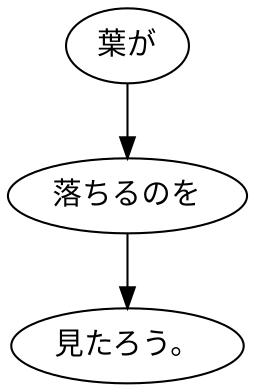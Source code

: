 digraph graph989 {
	node0 [label="葉が"];
	node1 [label="落ちるのを"];
	node2 [label="見たろう。"];
	node0 -> node1;
	node1 -> node2;
}
